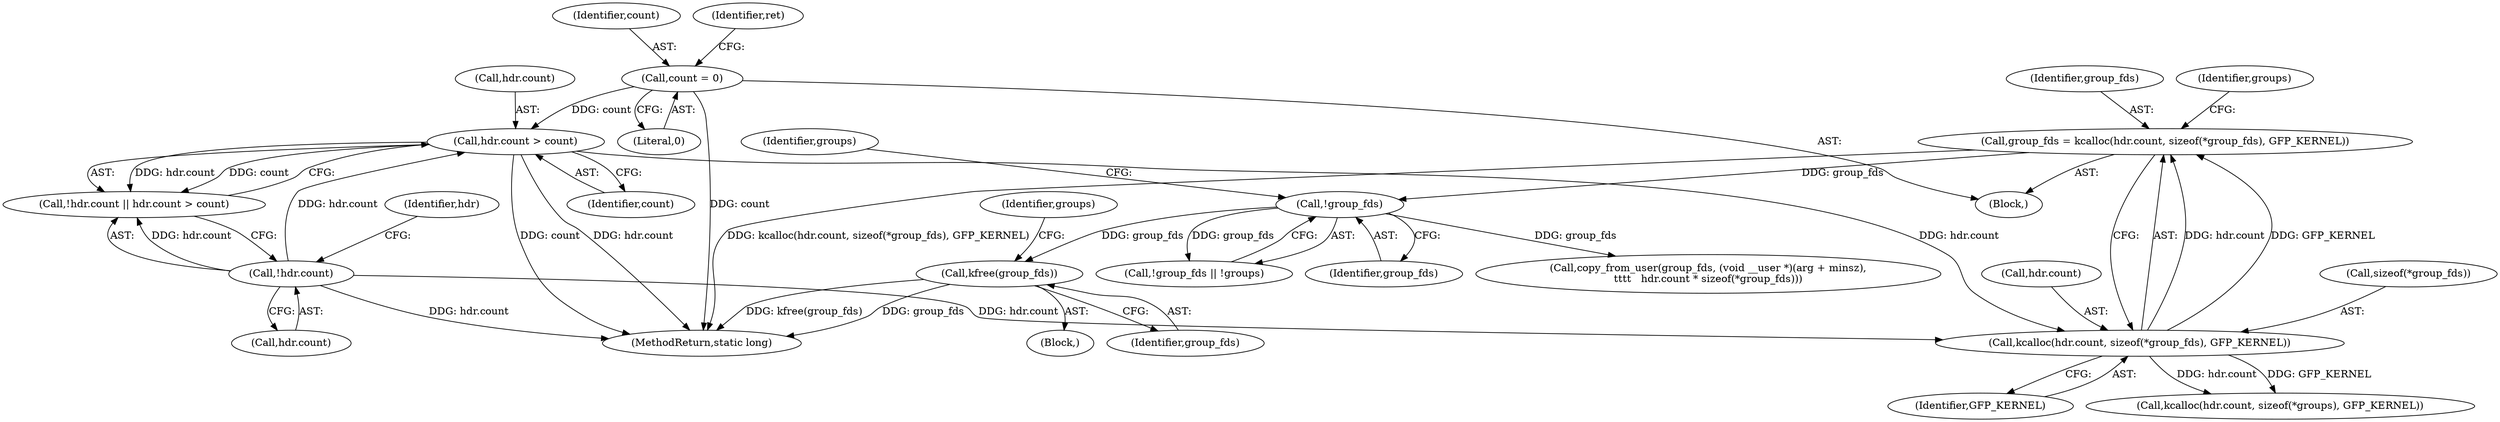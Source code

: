 digraph "0_linux_05692d7005a364add85c6e25a6c4447ce08f913a@pointer" {
"1001219" [label="(Call,kfree(group_fds))"];
"1001214" [label="(Call,!group_fds)"];
"1001192" [label="(Call,group_fds = kcalloc(hdr.count, sizeof(*group_fds), GFP_KERNEL))"];
"1001194" [label="(Call,kcalloc(hdr.count, sizeof(*group_fds), GFP_KERNEL))"];
"1001184" [label="(Call,hdr.count > count)"];
"1001180" [label="(Call,!hdr.count)"];
"1001111" [label="(Call,count = 0)"];
"1001214" [label="(Call,!group_fds)"];
"1001192" [label="(Call,group_fds = kcalloc(hdr.count, sizeof(*group_fds), GFP_KERNEL))"];
"1001213" [label="(Call,!group_fds || !groups)"];
"1001180" [label="(Call,!hdr.count)"];
"1001222" [label="(Identifier,groups)"];
"1001203" [label="(Identifier,groups)"];
"1001184" [label="(Call,hdr.count > count)"];
"1001201" [label="(Identifier,GFP_KERNEL)"];
"1001215" [label="(Identifier,group_fds)"];
"1001380" [label="(MethodReturn,static long)"];
"1001194" [label="(Call,kcalloc(hdr.count, sizeof(*group_fds), GFP_KERNEL))"];
"1001204" [label="(Call,kcalloc(hdr.count, sizeof(*groups), GFP_KERNEL))"];
"1001198" [label="(Call,sizeof(*group_fds))"];
"1001100" [label="(Block,)"];
"1001218" [label="(Block,)"];
"1001220" [label="(Identifier,group_fds)"];
"1001219" [label="(Call,kfree(group_fds))"];
"1001188" [label="(Identifier,count)"];
"1001195" [label="(Call,hdr.count)"];
"1001185" [label="(Call,hdr.count)"];
"1001217" [label="(Identifier,groups)"];
"1001111" [label="(Call,count = 0)"];
"1001193" [label="(Identifier,group_fds)"];
"1001179" [label="(Call,!hdr.count || hdr.count > count)"];
"1001181" [label="(Call,hdr.count)"];
"1001186" [label="(Identifier,hdr)"];
"1001113" [label="(Literal,0)"];
"1001227" [label="(Call,copy_from_user(group_fds, (void __user *)(arg + minsz),\n\t\t\t\t   hdr.count * sizeof(*group_fds)))"];
"1001112" [label="(Identifier,count)"];
"1001116" [label="(Identifier,ret)"];
"1001219" -> "1001218"  [label="AST: "];
"1001219" -> "1001220"  [label="CFG: "];
"1001220" -> "1001219"  [label="AST: "];
"1001222" -> "1001219"  [label="CFG: "];
"1001219" -> "1001380"  [label="DDG: group_fds"];
"1001219" -> "1001380"  [label="DDG: kfree(group_fds)"];
"1001214" -> "1001219"  [label="DDG: group_fds"];
"1001214" -> "1001213"  [label="AST: "];
"1001214" -> "1001215"  [label="CFG: "];
"1001215" -> "1001214"  [label="AST: "];
"1001217" -> "1001214"  [label="CFG: "];
"1001213" -> "1001214"  [label="CFG: "];
"1001214" -> "1001213"  [label="DDG: group_fds"];
"1001192" -> "1001214"  [label="DDG: group_fds"];
"1001214" -> "1001227"  [label="DDG: group_fds"];
"1001192" -> "1001100"  [label="AST: "];
"1001192" -> "1001194"  [label="CFG: "];
"1001193" -> "1001192"  [label="AST: "];
"1001194" -> "1001192"  [label="AST: "];
"1001203" -> "1001192"  [label="CFG: "];
"1001192" -> "1001380"  [label="DDG: kcalloc(hdr.count, sizeof(*group_fds), GFP_KERNEL)"];
"1001194" -> "1001192"  [label="DDG: hdr.count"];
"1001194" -> "1001192"  [label="DDG: GFP_KERNEL"];
"1001194" -> "1001201"  [label="CFG: "];
"1001195" -> "1001194"  [label="AST: "];
"1001198" -> "1001194"  [label="AST: "];
"1001201" -> "1001194"  [label="AST: "];
"1001184" -> "1001194"  [label="DDG: hdr.count"];
"1001180" -> "1001194"  [label="DDG: hdr.count"];
"1001194" -> "1001204"  [label="DDG: hdr.count"];
"1001194" -> "1001204"  [label="DDG: GFP_KERNEL"];
"1001184" -> "1001179"  [label="AST: "];
"1001184" -> "1001188"  [label="CFG: "];
"1001185" -> "1001184"  [label="AST: "];
"1001188" -> "1001184"  [label="AST: "];
"1001179" -> "1001184"  [label="CFG: "];
"1001184" -> "1001380"  [label="DDG: count"];
"1001184" -> "1001380"  [label="DDG: hdr.count"];
"1001184" -> "1001179"  [label="DDG: hdr.count"];
"1001184" -> "1001179"  [label="DDG: count"];
"1001180" -> "1001184"  [label="DDG: hdr.count"];
"1001111" -> "1001184"  [label="DDG: count"];
"1001180" -> "1001179"  [label="AST: "];
"1001180" -> "1001181"  [label="CFG: "];
"1001181" -> "1001180"  [label="AST: "];
"1001186" -> "1001180"  [label="CFG: "];
"1001179" -> "1001180"  [label="CFG: "];
"1001180" -> "1001380"  [label="DDG: hdr.count"];
"1001180" -> "1001179"  [label="DDG: hdr.count"];
"1001111" -> "1001100"  [label="AST: "];
"1001111" -> "1001113"  [label="CFG: "];
"1001112" -> "1001111"  [label="AST: "];
"1001113" -> "1001111"  [label="AST: "];
"1001116" -> "1001111"  [label="CFG: "];
"1001111" -> "1001380"  [label="DDG: count"];
}
